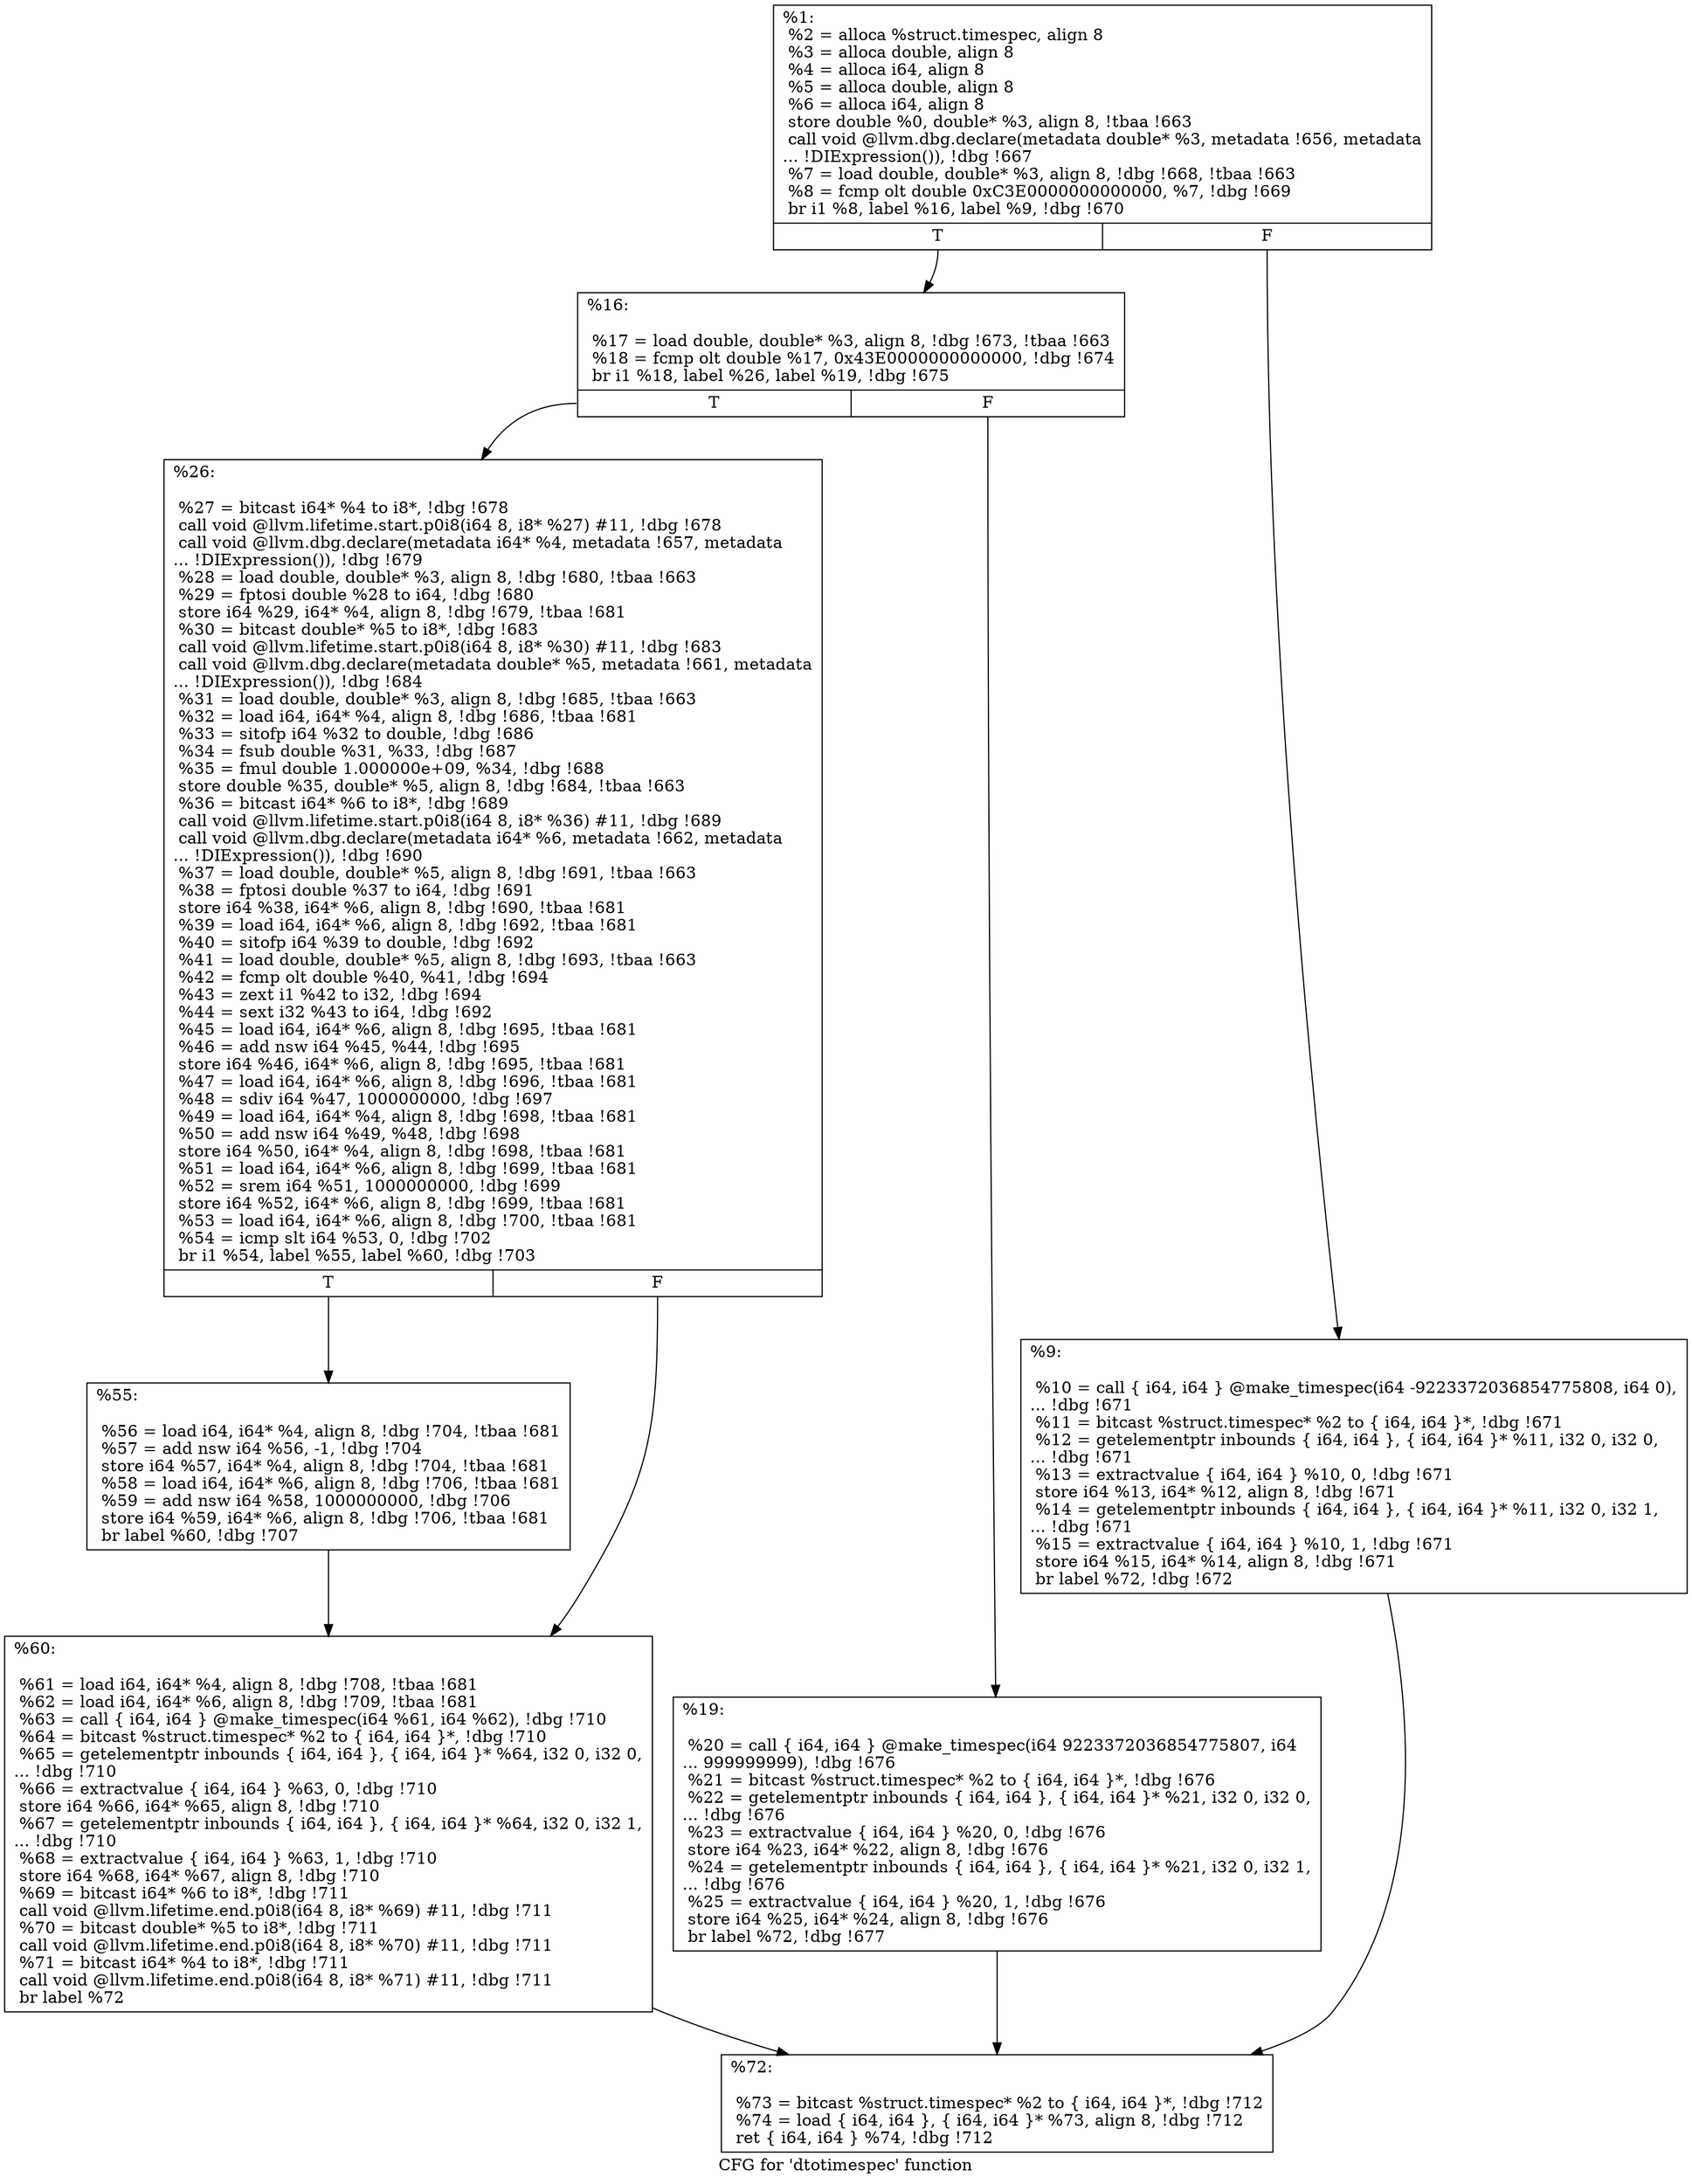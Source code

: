 digraph "CFG for 'dtotimespec' function" {
	label="CFG for 'dtotimespec' function";

	Node0x25abff0 [shape=record,label="{%1:\l  %2 = alloca %struct.timespec, align 8\l  %3 = alloca double, align 8\l  %4 = alloca i64, align 8\l  %5 = alloca double, align 8\l  %6 = alloca i64, align 8\l  store double %0, double* %3, align 8, !tbaa !663\l  call void @llvm.dbg.declare(metadata double* %3, metadata !656, metadata\l... !DIExpression()), !dbg !667\l  %7 = load double, double* %3, align 8, !dbg !668, !tbaa !663\l  %8 = fcmp olt double 0xC3E0000000000000, %7, !dbg !669\l  br i1 %8, label %16, label %9, !dbg !670\l|{<s0>T|<s1>F}}"];
	Node0x25abff0:s0 -> Node0x25b1180;
	Node0x25abff0:s1 -> Node0x25b1130;
	Node0x25b1130 [shape=record,label="{%9:\l\l  %10 = call \{ i64, i64 \} @make_timespec(i64 -9223372036854775808, i64 0),\l... !dbg !671\l  %11 = bitcast %struct.timespec* %2 to \{ i64, i64 \}*, !dbg !671\l  %12 = getelementptr inbounds \{ i64, i64 \}, \{ i64, i64 \}* %11, i32 0, i32 0,\l... !dbg !671\l  %13 = extractvalue \{ i64, i64 \} %10, 0, !dbg !671\l  store i64 %13, i64* %12, align 8, !dbg !671\l  %14 = getelementptr inbounds \{ i64, i64 \}, \{ i64, i64 \}* %11, i32 0, i32 1,\l... !dbg !671\l  %15 = extractvalue \{ i64, i64 \} %10, 1, !dbg !671\l  store i64 %15, i64* %14, align 8, !dbg !671\l  br label %72, !dbg !672\l}"];
	Node0x25b1130 -> Node0x25b1310;
	Node0x25b1180 [shape=record,label="{%16:\l\l  %17 = load double, double* %3, align 8, !dbg !673, !tbaa !663\l  %18 = fcmp olt double %17, 0x43E0000000000000, !dbg !674\l  br i1 %18, label %26, label %19, !dbg !675\l|{<s0>T|<s1>F}}"];
	Node0x25b1180:s0 -> Node0x25b1220;
	Node0x25b1180:s1 -> Node0x25b11d0;
	Node0x25b11d0 [shape=record,label="{%19:\l\l  %20 = call \{ i64, i64 \} @make_timespec(i64 9223372036854775807, i64\l... 999999999), !dbg !676\l  %21 = bitcast %struct.timespec* %2 to \{ i64, i64 \}*, !dbg !676\l  %22 = getelementptr inbounds \{ i64, i64 \}, \{ i64, i64 \}* %21, i32 0, i32 0,\l... !dbg !676\l  %23 = extractvalue \{ i64, i64 \} %20, 0, !dbg !676\l  store i64 %23, i64* %22, align 8, !dbg !676\l  %24 = getelementptr inbounds \{ i64, i64 \}, \{ i64, i64 \}* %21, i32 0, i32 1,\l... !dbg !676\l  %25 = extractvalue \{ i64, i64 \} %20, 1, !dbg !676\l  store i64 %25, i64* %24, align 8, !dbg !676\l  br label %72, !dbg !677\l}"];
	Node0x25b11d0 -> Node0x25b1310;
	Node0x25b1220 [shape=record,label="{%26:\l\l  %27 = bitcast i64* %4 to i8*, !dbg !678\l  call void @llvm.lifetime.start.p0i8(i64 8, i8* %27) #11, !dbg !678\l  call void @llvm.dbg.declare(metadata i64* %4, metadata !657, metadata\l... !DIExpression()), !dbg !679\l  %28 = load double, double* %3, align 8, !dbg !680, !tbaa !663\l  %29 = fptosi double %28 to i64, !dbg !680\l  store i64 %29, i64* %4, align 8, !dbg !679, !tbaa !681\l  %30 = bitcast double* %5 to i8*, !dbg !683\l  call void @llvm.lifetime.start.p0i8(i64 8, i8* %30) #11, !dbg !683\l  call void @llvm.dbg.declare(metadata double* %5, metadata !661, metadata\l... !DIExpression()), !dbg !684\l  %31 = load double, double* %3, align 8, !dbg !685, !tbaa !663\l  %32 = load i64, i64* %4, align 8, !dbg !686, !tbaa !681\l  %33 = sitofp i64 %32 to double, !dbg !686\l  %34 = fsub double %31, %33, !dbg !687\l  %35 = fmul double 1.000000e+09, %34, !dbg !688\l  store double %35, double* %5, align 8, !dbg !684, !tbaa !663\l  %36 = bitcast i64* %6 to i8*, !dbg !689\l  call void @llvm.lifetime.start.p0i8(i64 8, i8* %36) #11, !dbg !689\l  call void @llvm.dbg.declare(metadata i64* %6, metadata !662, metadata\l... !DIExpression()), !dbg !690\l  %37 = load double, double* %5, align 8, !dbg !691, !tbaa !663\l  %38 = fptosi double %37 to i64, !dbg !691\l  store i64 %38, i64* %6, align 8, !dbg !690, !tbaa !681\l  %39 = load i64, i64* %6, align 8, !dbg !692, !tbaa !681\l  %40 = sitofp i64 %39 to double, !dbg !692\l  %41 = load double, double* %5, align 8, !dbg !693, !tbaa !663\l  %42 = fcmp olt double %40, %41, !dbg !694\l  %43 = zext i1 %42 to i32, !dbg !694\l  %44 = sext i32 %43 to i64, !dbg !692\l  %45 = load i64, i64* %6, align 8, !dbg !695, !tbaa !681\l  %46 = add nsw i64 %45, %44, !dbg !695\l  store i64 %46, i64* %6, align 8, !dbg !695, !tbaa !681\l  %47 = load i64, i64* %6, align 8, !dbg !696, !tbaa !681\l  %48 = sdiv i64 %47, 1000000000, !dbg !697\l  %49 = load i64, i64* %4, align 8, !dbg !698, !tbaa !681\l  %50 = add nsw i64 %49, %48, !dbg !698\l  store i64 %50, i64* %4, align 8, !dbg !698, !tbaa !681\l  %51 = load i64, i64* %6, align 8, !dbg !699, !tbaa !681\l  %52 = srem i64 %51, 1000000000, !dbg !699\l  store i64 %52, i64* %6, align 8, !dbg !699, !tbaa !681\l  %53 = load i64, i64* %6, align 8, !dbg !700, !tbaa !681\l  %54 = icmp slt i64 %53, 0, !dbg !702\l  br i1 %54, label %55, label %60, !dbg !703\l|{<s0>T|<s1>F}}"];
	Node0x25b1220:s0 -> Node0x25b1270;
	Node0x25b1220:s1 -> Node0x25b12c0;
	Node0x25b1270 [shape=record,label="{%55:\l\l  %56 = load i64, i64* %4, align 8, !dbg !704, !tbaa !681\l  %57 = add nsw i64 %56, -1, !dbg !704\l  store i64 %57, i64* %4, align 8, !dbg !704, !tbaa !681\l  %58 = load i64, i64* %6, align 8, !dbg !706, !tbaa !681\l  %59 = add nsw i64 %58, 1000000000, !dbg !706\l  store i64 %59, i64* %6, align 8, !dbg !706, !tbaa !681\l  br label %60, !dbg !707\l}"];
	Node0x25b1270 -> Node0x25b12c0;
	Node0x25b12c0 [shape=record,label="{%60:\l\l  %61 = load i64, i64* %4, align 8, !dbg !708, !tbaa !681\l  %62 = load i64, i64* %6, align 8, !dbg !709, !tbaa !681\l  %63 = call \{ i64, i64 \} @make_timespec(i64 %61, i64 %62), !dbg !710\l  %64 = bitcast %struct.timespec* %2 to \{ i64, i64 \}*, !dbg !710\l  %65 = getelementptr inbounds \{ i64, i64 \}, \{ i64, i64 \}* %64, i32 0, i32 0,\l... !dbg !710\l  %66 = extractvalue \{ i64, i64 \} %63, 0, !dbg !710\l  store i64 %66, i64* %65, align 8, !dbg !710\l  %67 = getelementptr inbounds \{ i64, i64 \}, \{ i64, i64 \}* %64, i32 0, i32 1,\l... !dbg !710\l  %68 = extractvalue \{ i64, i64 \} %63, 1, !dbg !710\l  store i64 %68, i64* %67, align 8, !dbg !710\l  %69 = bitcast i64* %6 to i8*, !dbg !711\l  call void @llvm.lifetime.end.p0i8(i64 8, i8* %69) #11, !dbg !711\l  %70 = bitcast double* %5 to i8*, !dbg !711\l  call void @llvm.lifetime.end.p0i8(i64 8, i8* %70) #11, !dbg !711\l  %71 = bitcast i64* %4 to i8*, !dbg !711\l  call void @llvm.lifetime.end.p0i8(i64 8, i8* %71) #11, !dbg !711\l  br label %72\l}"];
	Node0x25b12c0 -> Node0x25b1310;
	Node0x25b1310 [shape=record,label="{%72:\l\l  %73 = bitcast %struct.timespec* %2 to \{ i64, i64 \}*, !dbg !712\l  %74 = load \{ i64, i64 \}, \{ i64, i64 \}* %73, align 8, !dbg !712\l  ret \{ i64, i64 \} %74, !dbg !712\l}"];
}
